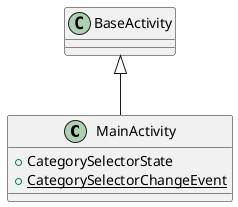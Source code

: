 @startuml
class MainActivity{
     +CategorySelectorState
        +{static}CategorySelectorChangeEvent
}
class MainActivity extends BaseActivity

@enduml